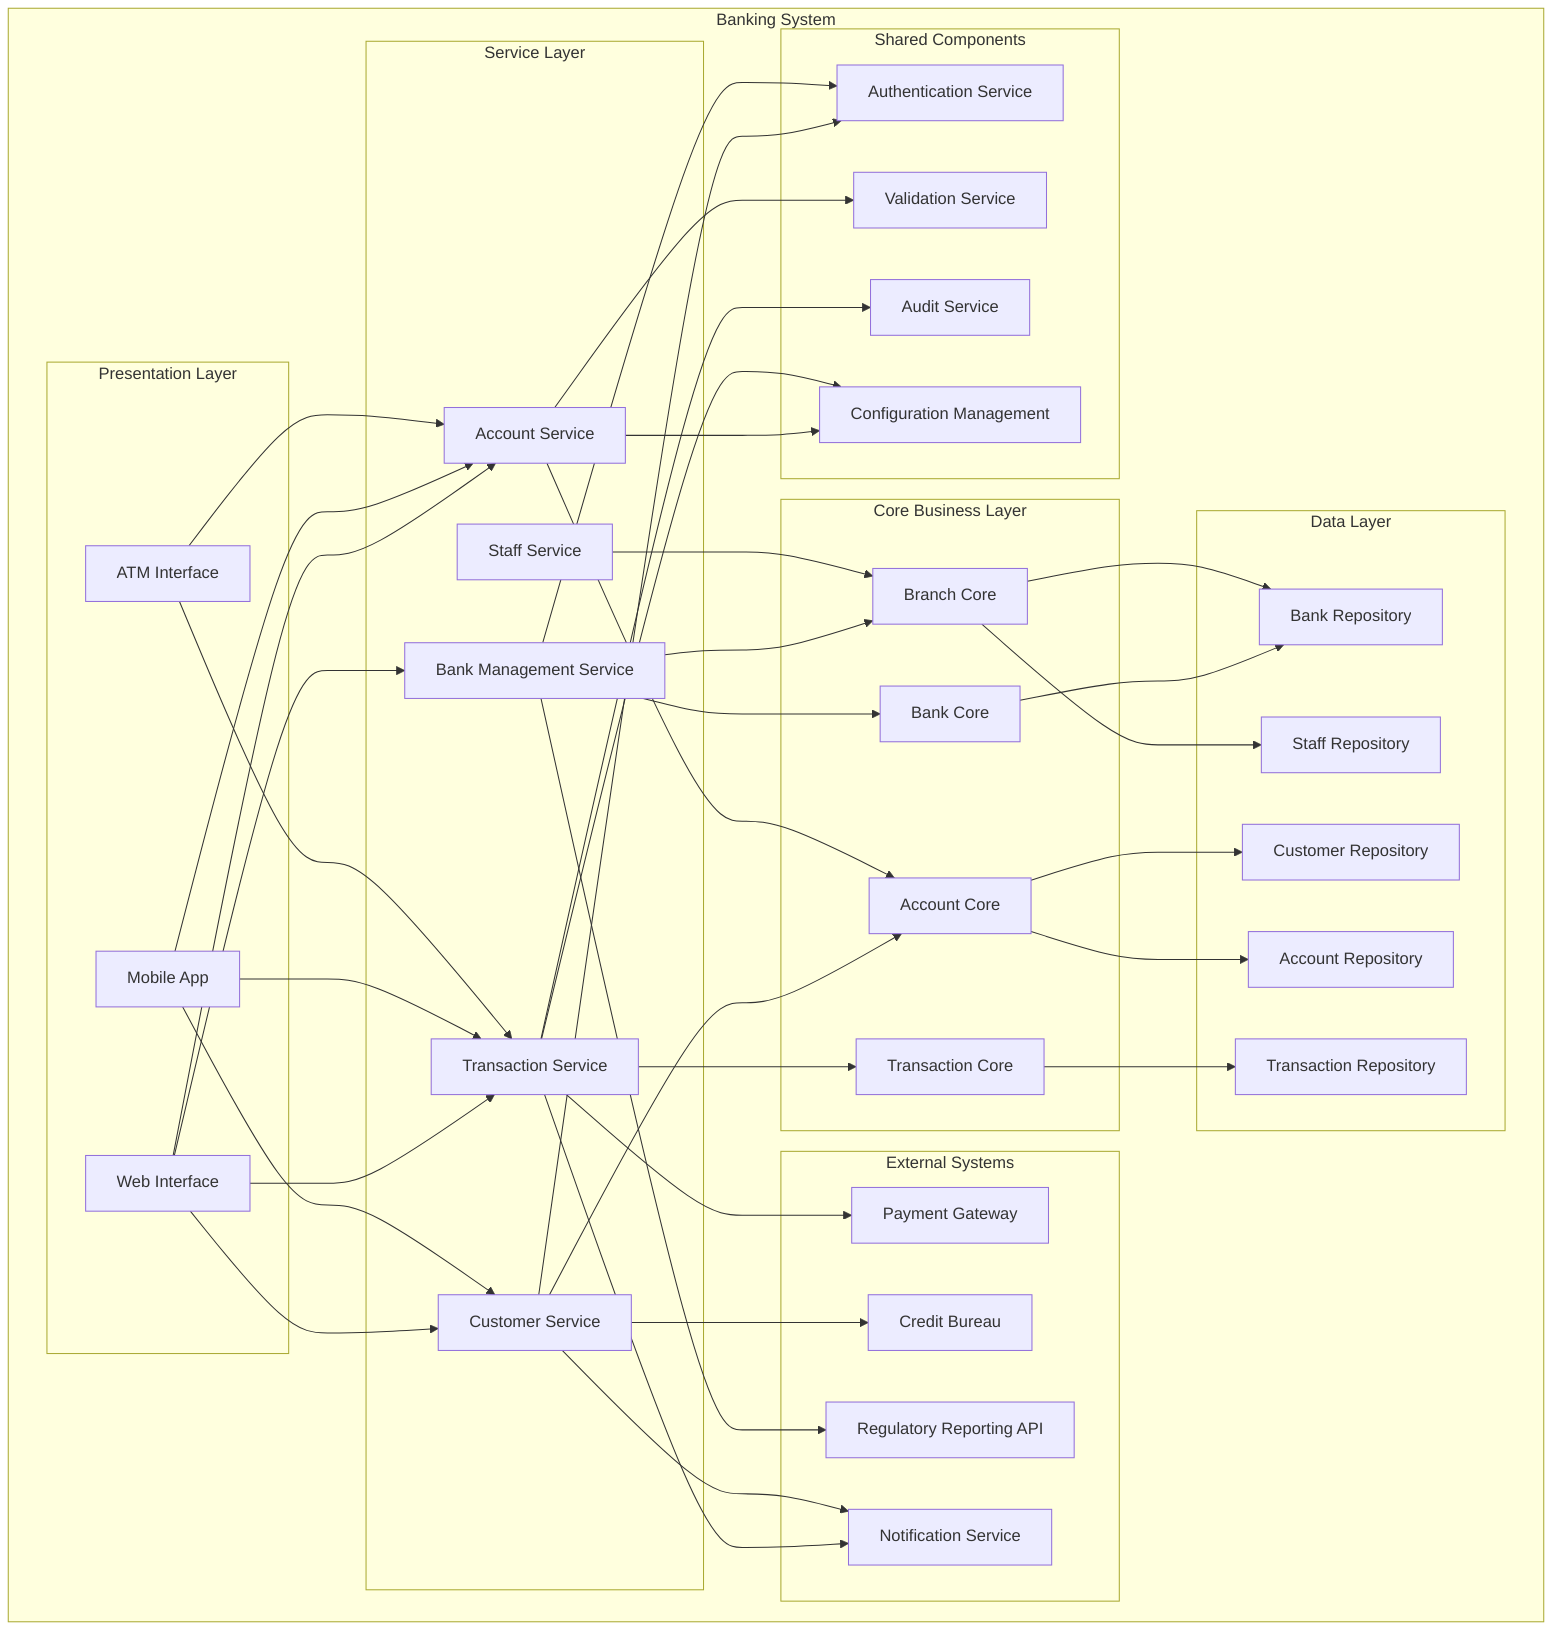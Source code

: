 graph TB
    subgraph "Banking System"
        subgraph "Presentation Layer"
            WebUI[Web Interface]
            MobileApp[Mobile App]
            ATM[ATM Interface]
        end
        
        subgraph "Service Layer"
            BankMgmt[Bank Management Service]
            CustomerSvc[Customer Service]
            AccountSvc[Account Service]
            TransactionSvc[Transaction Service]
            StaffSvc[Staff Service]
        end
        
        subgraph "Core Business Layer"
            BankCore[Bank Core]
            BranchCore[Branch Core]
            AccountCore[Account Core]
            TransactionCore[Transaction Core]
        end
        
        subgraph "Data Layer"
            BankRepo[Bank Repository]
            CustomerRepo[Customer Repository]
            AccountRepo[Account Repository]
            TransactionRepo[Transaction Repository]
            StaffRepo[Staff Repository]
        end
        
        subgraph "External Systems"
            PaymentGW[Payment Gateway]
            CreditBureau[Credit Bureau]
            RegulatoryAPI[Regulatory Reporting API]
            NotificationSvc[Notification Service]
        end
        
        subgraph "Shared Components"
            AuthSvc[Authentication Service]
            AuditSvc[Audit Service]
            ValidationSvc[Validation Service]
            ConfigMgmt[Configuration Management]
        end
    end
    
    %% Presentation to Service Layer
    WebUI --> BankMgmt
    WebUI --> CustomerSvc
    WebUI --> AccountSvc
    WebUI --> TransactionSvc
    
    MobileApp --> CustomerSvc
    MobileApp --> AccountSvc
    MobileApp --> TransactionSvc
    
    ATM --> AccountSvc
    ATM --> TransactionSvc
    
    %% Service to Core Layer
    BankMgmt --> BankCore
    BankMgmt --> BranchCore
    CustomerSvc --> AccountCore
    AccountSvc --> AccountCore
    TransactionSvc --> TransactionCore
    StaffSvc --> BranchCore
    
    %% Core to Data Layer
    BankCore --> BankRepo
    BranchCore --> BankRepo
    BranchCore --> StaffRepo
    AccountCore --> CustomerRepo
    AccountCore --> AccountRepo
    TransactionCore --> TransactionRepo
    
    %% Service Layer Dependencies
    CustomerSvc --> AuthSvc
    AccountSvc --> ValidationSvc
    TransactionSvc --> AuditSvc
    BankMgmt --> AuthSvc
    
    %% External Integrations
    TransactionSvc --> PaymentGW
    CustomerSvc --> CreditBureau
    BankMgmt --> RegulatoryAPI
    TransactionSvc --> NotificationSvc
    
    %% Cross-cutting Dependencies
    AccountSvc --> ConfigMgmt
    TransactionSvc --> ConfigMgmt
    CustomerSvc --> NotificationSvc